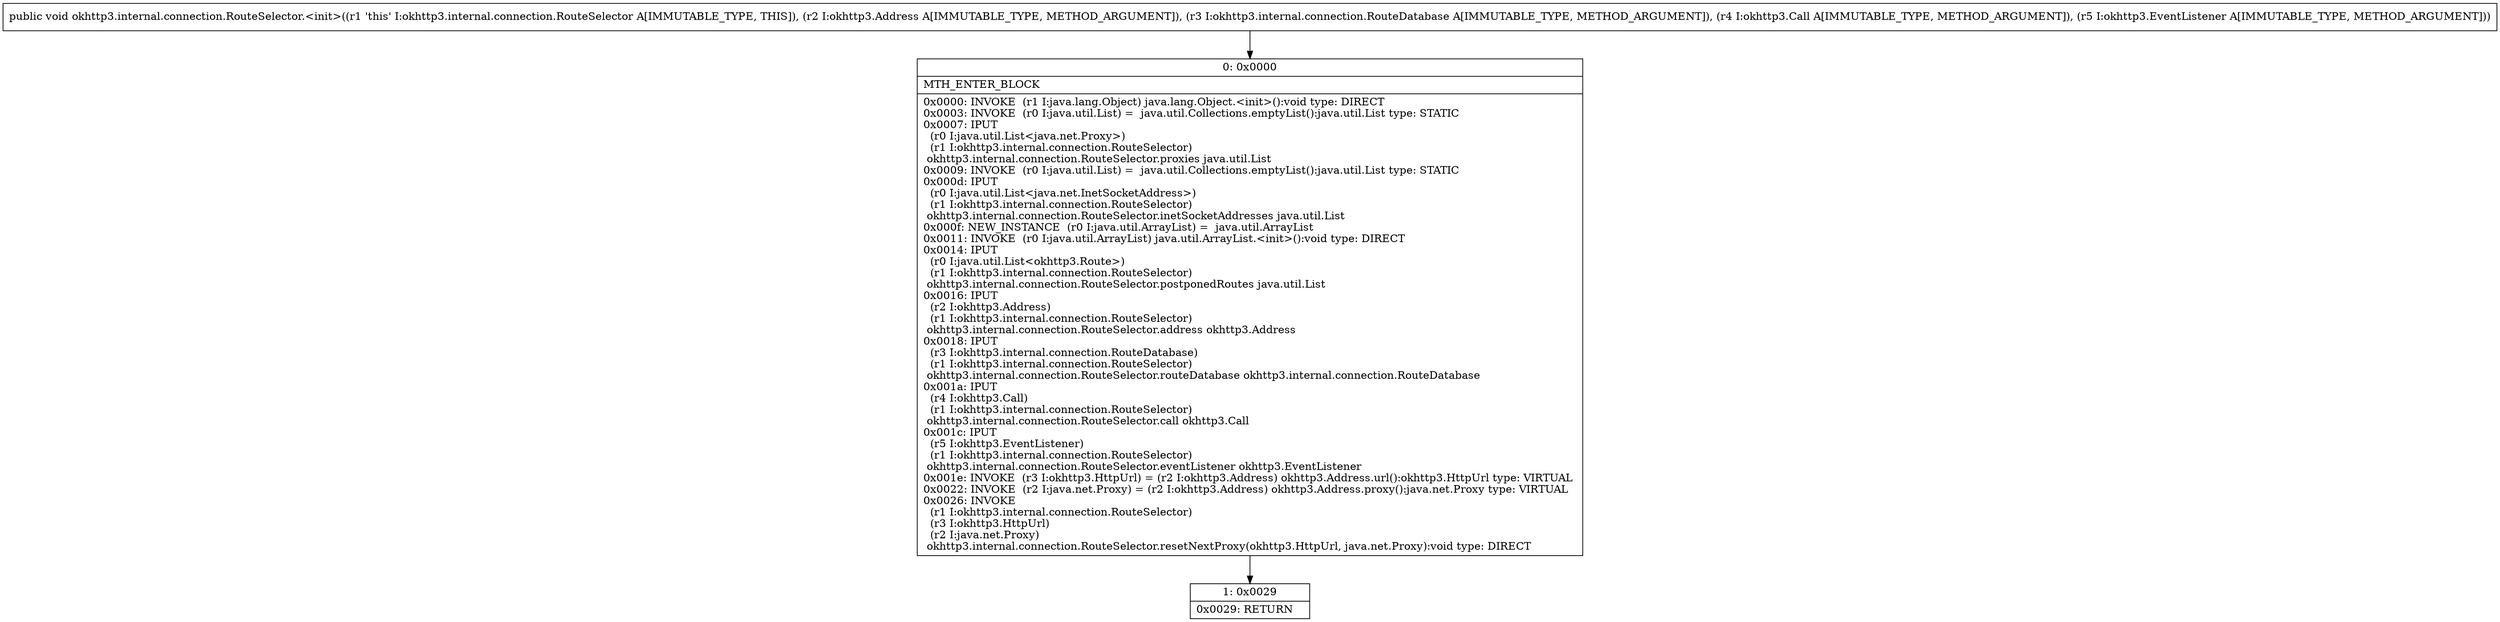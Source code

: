 digraph "CFG forokhttp3.internal.connection.RouteSelector.\<init\>(Lokhttp3\/Address;Lokhttp3\/internal\/connection\/RouteDatabase;Lokhttp3\/Call;Lokhttp3\/EventListener;)V" {
Node_0 [shape=record,label="{0\:\ 0x0000|MTH_ENTER_BLOCK\l|0x0000: INVOKE  (r1 I:java.lang.Object) java.lang.Object.\<init\>():void type: DIRECT \l0x0003: INVOKE  (r0 I:java.util.List) =  java.util.Collections.emptyList():java.util.List type: STATIC \l0x0007: IPUT  \l  (r0 I:java.util.List\<java.net.Proxy\>)\l  (r1 I:okhttp3.internal.connection.RouteSelector)\l okhttp3.internal.connection.RouteSelector.proxies java.util.List \l0x0009: INVOKE  (r0 I:java.util.List) =  java.util.Collections.emptyList():java.util.List type: STATIC \l0x000d: IPUT  \l  (r0 I:java.util.List\<java.net.InetSocketAddress\>)\l  (r1 I:okhttp3.internal.connection.RouteSelector)\l okhttp3.internal.connection.RouteSelector.inetSocketAddresses java.util.List \l0x000f: NEW_INSTANCE  (r0 I:java.util.ArrayList) =  java.util.ArrayList \l0x0011: INVOKE  (r0 I:java.util.ArrayList) java.util.ArrayList.\<init\>():void type: DIRECT \l0x0014: IPUT  \l  (r0 I:java.util.List\<okhttp3.Route\>)\l  (r1 I:okhttp3.internal.connection.RouteSelector)\l okhttp3.internal.connection.RouteSelector.postponedRoutes java.util.List \l0x0016: IPUT  \l  (r2 I:okhttp3.Address)\l  (r1 I:okhttp3.internal.connection.RouteSelector)\l okhttp3.internal.connection.RouteSelector.address okhttp3.Address \l0x0018: IPUT  \l  (r3 I:okhttp3.internal.connection.RouteDatabase)\l  (r1 I:okhttp3.internal.connection.RouteSelector)\l okhttp3.internal.connection.RouteSelector.routeDatabase okhttp3.internal.connection.RouteDatabase \l0x001a: IPUT  \l  (r4 I:okhttp3.Call)\l  (r1 I:okhttp3.internal.connection.RouteSelector)\l okhttp3.internal.connection.RouteSelector.call okhttp3.Call \l0x001c: IPUT  \l  (r5 I:okhttp3.EventListener)\l  (r1 I:okhttp3.internal.connection.RouteSelector)\l okhttp3.internal.connection.RouteSelector.eventListener okhttp3.EventListener \l0x001e: INVOKE  (r3 I:okhttp3.HttpUrl) = (r2 I:okhttp3.Address) okhttp3.Address.url():okhttp3.HttpUrl type: VIRTUAL \l0x0022: INVOKE  (r2 I:java.net.Proxy) = (r2 I:okhttp3.Address) okhttp3.Address.proxy():java.net.Proxy type: VIRTUAL \l0x0026: INVOKE  \l  (r1 I:okhttp3.internal.connection.RouteSelector)\l  (r3 I:okhttp3.HttpUrl)\l  (r2 I:java.net.Proxy)\l okhttp3.internal.connection.RouteSelector.resetNextProxy(okhttp3.HttpUrl, java.net.Proxy):void type: DIRECT \l}"];
Node_1 [shape=record,label="{1\:\ 0x0029|0x0029: RETURN   \l}"];
MethodNode[shape=record,label="{public void okhttp3.internal.connection.RouteSelector.\<init\>((r1 'this' I:okhttp3.internal.connection.RouteSelector A[IMMUTABLE_TYPE, THIS]), (r2 I:okhttp3.Address A[IMMUTABLE_TYPE, METHOD_ARGUMENT]), (r3 I:okhttp3.internal.connection.RouteDatabase A[IMMUTABLE_TYPE, METHOD_ARGUMENT]), (r4 I:okhttp3.Call A[IMMUTABLE_TYPE, METHOD_ARGUMENT]), (r5 I:okhttp3.EventListener A[IMMUTABLE_TYPE, METHOD_ARGUMENT])) }"];
MethodNode -> Node_0;
Node_0 -> Node_1;
}

